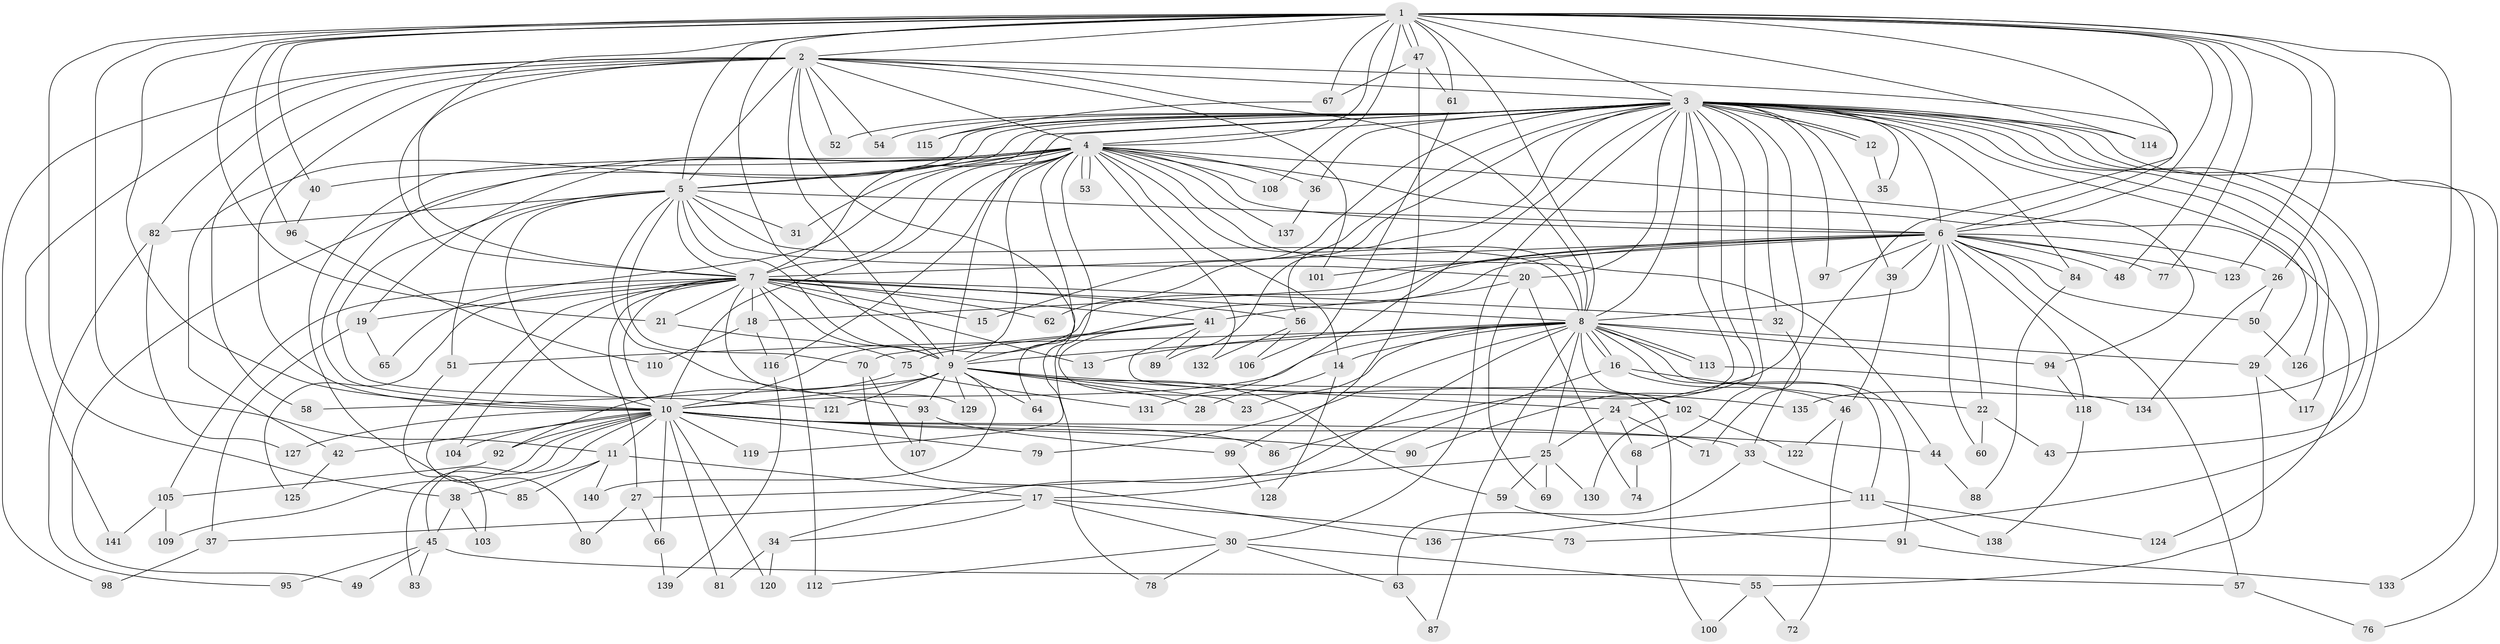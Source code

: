 // coarse degree distribution, {20: 0.011904761904761904, 25: 0.011904761904761904, 37: 0.011904761904761904, 2: 0.5357142857142857, 3: 0.15476190476190477, 1: 0.15476190476190477, 9: 0.03571428571428571, 4: 0.03571428571428571, 5: 0.011904761904761904, 8: 0.023809523809523808, 28: 0.011904761904761904}
// Generated by graph-tools (version 1.1) at 2025/47/03/04/25 21:47:04]
// undirected, 141 vertices, 307 edges
graph export_dot {
graph [start="1"]
  node [color=gray90,style=filled];
  1;
  2;
  3;
  4;
  5;
  6;
  7;
  8;
  9;
  10;
  11;
  12;
  13;
  14;
  15;
  16;
  17;
  18;
  19;
  20;
  21;
  22;
  23;
  24;
  25;
  26;
  27;
  28;
  29;
  30;
  31;
  32;
  33;
  34;
  35;
  36;
  37;
  38;
  39;
  40;
  41;
  42;
  43;
  44;
  45;
  46;
  47;
  48;
  49;
  50;
  51;
  52;
  53;
  54;
  55;
  56;
  57;
  58;
  59;
  60;
  61;
  62;
  63;
  64;
  65;
  66;
  67;
  68;
  69;
  70;
  71;
  72;
  73;
  74;
  75;
  76;
  77;
  78;
  79;
  80;
  81;
  82;
  83;
  84;
  85;
  86;
  87;
  88;
  89;
  90;
  91;
  92;
  93;
  94;
  95;
  96;
  97;
  98;
  99;
  100;
  101;
  102;
  103;
  104;
  105;
  106;
  107;
  108;
  109;
  110;
  111;
  112;
  113;
  114;
  115;
  116;
  117;
  118;
  119;
  120;
  121;
  122;
  123;
  124;
  125;
  126;
  127;
  128;
  129;
  130;
  131;
  132;
  133;
  134;
  135;
  136;
  137;
  138;
  139;
  140;
  141;
  1 -- 2;
  1 -- 3;
  1 -- 4;
  1 -- 5;
  1 -- 6;
  1 -- 7;
  1 -- 8;
  1 -- 9;
  1 -- 10;
  1 -- 11;
  1 -- 21;
  1 -- 26;
  1 -- 33;
  1 -- 38;
  1 -- 40;
  1 -- 47;
  1 -- 47;
  1 -- 48;
  1 -- 61;
  1 -- 67;
  1 -- 77;
  1 -- 96;
  1 -- 108;
  1 -- 114;
  1 -- 123;
  1 -- 135;
  2 -- 3;
  2 -- 4;
  2 -- 5;
  2 -- 6;
  2 -- 7;
  2 -- 8;
  2 -- 9;
  2 -- 10;
  2 -- 52;
  2 -- 54;
  2 -- 58;
  2 -- 78;
  2 -- 82;
  2 -- 98;
  2 -- 101;
  2 -- 141;
  3 -- 4;
  3 -- 5;
  3 -- 6;
  3 -- 7;
  3 -- 8;
  3 -- 9;
  3 -- 10;
  3 -- 12;
  3 -- 12;
  3 -- 15;
  3 -- 20;
  3 -- 24;
  3 -- 29;
  3 -- 30;
  3 -- 32;
  3 -- 35;
  3 -- 36;
  3 -- 39;
  3 -- 42;
  3 -- 43;
  3 -- 52;
  3 -- 54;
  3 -- 56;
  3 -- 62;
  3 -- 68;
  3 -- 73;
  3 -- 76;
  3 -- 84;
  3 -- 86;
  3 -- 89;
  3 -- 90;
  3 -- 97;
  3 -- 114;
  3 -- 115;
  3 -- 117;
  3 -- 126;
  3 -- 131;
  3 -- 133;
  4 -- 5;
  4 -- 6;
  4 -- 7;
  4 -- 8;
  4 -- 9;
  4 -- 10;
  4 -- 14;
  4 -- 19;
  4 -- 31;
  4 -- 36;
  4 -- 40;
  4 -- 44;
  4 -- 49;
  4 -- 53;
  4 -- 53;
  4 -- 64;
  4 -- 65;
  4 -- 85;
  4 -- 94;
  4 -- 108;
  4 -- 116;
  4 -- 119;
  4 -- 124;
  4 -- 132;
  4 -- 137;
  5 -- 6;
  5 -- 7;
  5 -- 8;
  5 -- 9;
  5 -- 10;
  5 -- 20;
  5 -- 31;
  5 -- 51;
  5 -- 70;
  5 -- 82;
  5 -- 93;
  5 -- 121;
  6 -- 7;
  6 -- 8;
  6 -- 9;
  6 -- 10;
  6 -- 18;
  6 -- 22;
  6 -- 26;
  6 -- 39;
  6 -- 48;
  6 -- 50;
  6 -- 57;
  6 -- 60;
  6 -- 77;
  6 -- 84;
  6 -- 97;
  6 -- 101;
  6 -- 118;
  6 -- 123;
  7 -- 8;
  7 -- 9;
  7 -- 10;
  7 -- 13;
  7 -- 15;
  7 -- 18;
  7 -- 19;
  7 -- 21;
  7 -- 27;
  7 -- 32;
  7 -- 41;
  7 -- 56;
  7 -- 62;
  7 -- 80;
  7 -- 104;
  7 -- 105;
  7 -- 112;
  7 -- 125;
  7 -- 129;
  8 -- 9;
  8 -- 10;
  8 -- 13;
  8 -- 14;
  8 -- 16;
  8 -- 16;
  8 -- 23;
  8 -- 25;
  8 -- 29;
  8 -- 34;
  8 -- 51;
  8 -- 79;
  8 -- 87;
  8 -- 91;
  8 -- 94;
  8 -- 102;
  8 -- 111;
  8 -- 113;
  8 -- 113;
  9 -- 10;
  9 -- 23;
  9 -- 24;
  9 -- 28;
  9 -- 58;
  9 -- 59;
  9 -- 64;
  9 -- 93;
  9 -- 121;
  9 -- 129;
  9 -- 135;
  9 -- 140;
  10 -- 11;
  10 -- 33;
  10 -- 42;
  10 -- 44;
  10 -- 45;
  10 -- 66;
  10 -- 79;
  10 -- 81;
  10 -- 83;
  10 -- 86;
  10 -- 90;
  10 -- 92;
  10 -- 104;
  10 -- 109;
  10 -- 119;
  10 -- 120;
  10 -- 127;
  11 -- 17;
  11 -- 38;
  11 -- 85;
  11 -- 140;
  12 -- 35;
  14 -- 28;
  14 -- 128;
  16 -- 17;
  16 -- 22;
  16 -- 46;
  17 -- 30;
  17 -- 34;
  17 -- 37;
  17 -- 73;
  18 -- 110;
  18 -- 116;
  19 -- 37;
  19 -- 65;
  20 -- 41;
  20 -- 69;
  20 -- 74;
  21 -- 75;
  22 -- 43;
  22 -- 60;
  24 -- 25;
  24 -- 68;
  24 -- 71;
  25 -- 27;
  25 -- 59;
  25 -- 69;
  25 -- 130;
  26 -- 50;
  26 -- 134;
  27 -- 66;
  27 -- 80;
  29 -- 55;
  29 -- 117;
  30 -- 55;
  30 -- 63;
  30 -- 78;
  30 -- 112;
  32 -- 71;
  33 -- 63;
  33 -- 111;
  34 -- 81;
  34 -- 120;
  36 -- 137;
  37 -- 98;
  38 -- 45;
  38 -- 103;
  39 -- 46;
  40 -- 96;
  41 -- 70;
  41 -- 75;
  41 -- 89;
  41 -- 100;
  41 -- 102;
  42 -- 125;
  44 -- 88;
  45 -- 49;
  45 -- 57;
  45 -- 83;
  45 -- 95;
  46 -- 72;
  46 -- 122;
  47 -- 61;
  47 -- 67;
  47 -- 99;
  50 -- 126;
  51 -- 103;
  55 -- 72;
  55 -- 100;
  56 -- 106;
  56 -- 132;
  57 -- 76;
  59 -- 91;
  61 -- 106;
  63 -- 87;
  66 -- 139;
  67 -- 115;
  68 -- 74;
  70 -- 107;
  70 -- 136;
  75 -- 92;
  75 -- 131;
  82 -- 95;
  82 -- 127;
  84 -- 88;
  91 -- 133;
  92 -- 105;
  93 -- 99;
  93 -- 107;
  94 -- 118;
  96 -- 110;
  99 -- 128;
  102 -- 122;
  102 -- 130;
  105 -- 109;
  105 -- 141;
  111 -- 124;
  111 -- 136;
  111 -- 138;
  113 -- 134;
  116 -- 139;
  118 -- 138;
}
